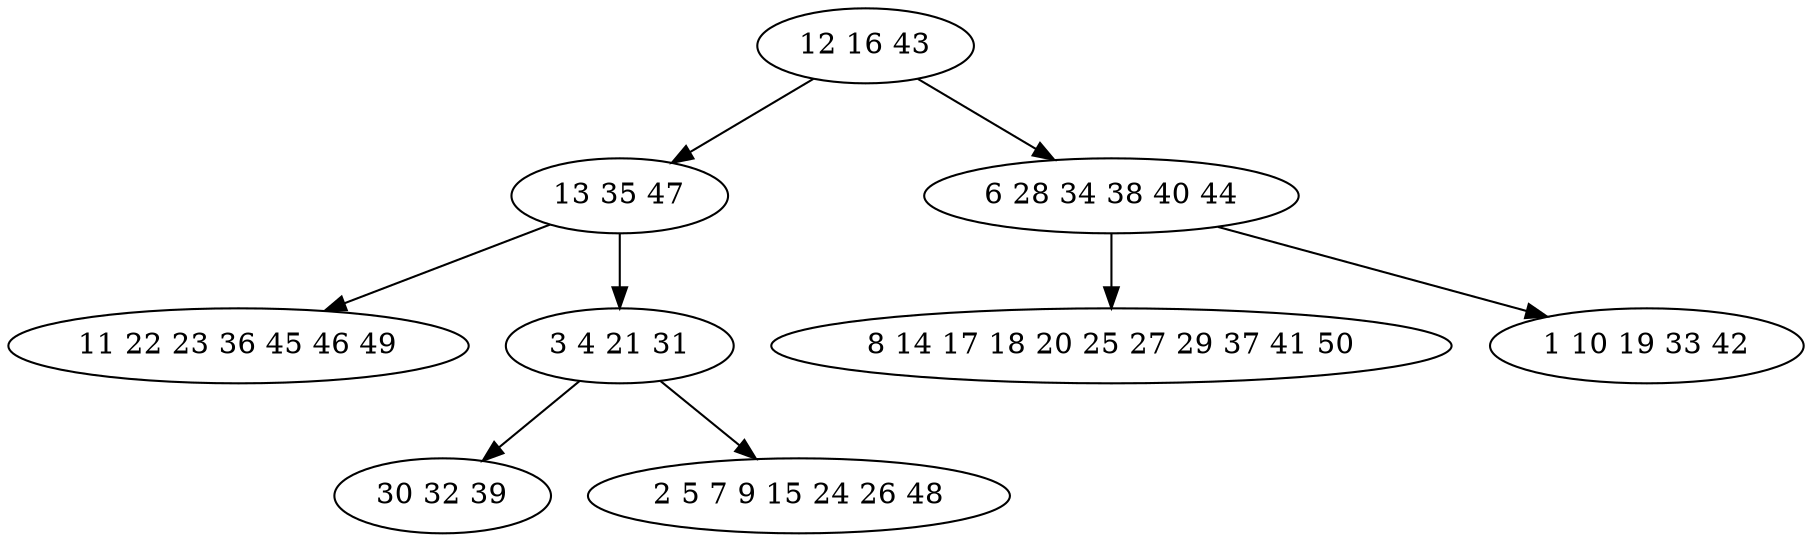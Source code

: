 digraph true_tree {
	"0" -> "1"
	"1" -> "2"
	"0" -> "3"
	"1" -> "4"
	"3" -> "5"
	"4" -> "6"
	"3" -> "7"
	"4" -> "8"
	"0" [label="12 16 43"];
	"1" [label="13 35 47"];
	"2" [label="11 22 23 36 45 46 49"];
	"3" [label="6 28 34 38 40 44"];
	"4" [label="3 4 21 31"];
	"5" [label="8 14 17 18 20 25 27 29 37 41 50"];
	"6" [label="30 32 39"];
	"7" [label="1 10 19 33 42"];
	"8" [label="2 5 7 9 15 24 26 48"];
}
